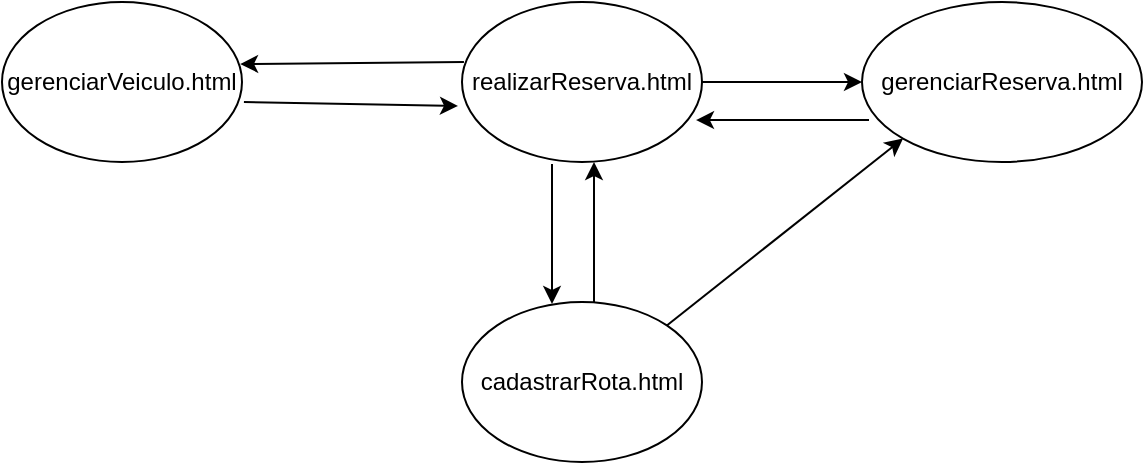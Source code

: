 <mxfile version="11.1.2" type="device"><diagram id="AeS87et_pguGFsTqjb57" name="Page-1"><mxGraphModel dx="942" dy="578" grid="1" gridSize="10" guides="1" tooltips="1" connect="1" arrows="1" fold="1" page="1" pageScale="1" pageWidth="827" pageHeight="1169" math="0" shadow="0"><root><mxCell id="0"/><mxCell id="1" parent="0"/><mxCell id="OmnCixiSesbtfTwuHMXk-1" value="gerenciarVeiculo.html" style="ellipse;whiteSpace=wrap;html=1;" vertex="1" parent="1"><mxGeometry x="50" y="80" width="120" height="80" as="geometry"/></mxCell><mxCell id="OmnCixiSesbtfTwuHMXk-2" value="realizarReserva.html" style="ellipse;whiteSpace=wrap;html=1;" vertex="1" parent="1"><mxGeometry x="280" y="80" width="120" height="80" as="geometry"/></mxCell><mxCell id="OmnCixiSesbtfTwuHMXk-3" value="gerenciarReserva.html" style="ellipse;whiteSpace=wrap;html=1;" vertex="1" parent="1"><mxGeometry x="480" y="80" width="140" height="80" as="geometry"/></mxCell><mxCell id="OmnCixiSesbtfTwuHMXk-4" value="" style="endArrow=classic;html=1;exitX=1.008;exitY=0.625;exitDx=0;exitDy=0;exitPerimeter=0;" edge="1" parent="1" source="OmnCixiSesbtfTwuHMXk-1"><mxGeometry width="50" height="50" relative="1" as="geometry"><mxPoint x="130" y="140" as="sourcePoint"/><mxPoint x="278" y="132" as="targetPoint"/></mxGeometry></mxCell><mxCell id="OmnCixiSesbtfTwuHMXk-5" value="" style="endArrow=classic;html=1;exitX=0.008;exitY=0.375;exitDx=0;exitDy=0;entryX=0.992;entryY=0.388;entryDx=0;entryDy=0;entryPerimeter=0;exitPerimeter=0;" edge="1" parent="1" source="OmnCixiSesbtfTwuHMXk-2" target="OmnCixiSesbtfTwuHMXk-1"><mxGeometry width="50" height="50" relative="1" as="geometry"><mxPoint x="190" y="190" as="sourcePoint"/><mxPoint x="240" y="140" as="targetPoint"/></mxGeometry></mxCell><mxCell id="OmnCixiSesbtfTwuHMXk-6" value="" style="endArrow=classic;html=1;exitX=1;exitY=0.5;exitDx=0;exitDy=0;entryX=0;entryY=0.5;entryDx=0;entryDy=0;" edge="1" parent="1" source="OmnCixiSesbtfTwuHMXk-2" target="OmnCixiSesbtfTwuHMXk-3"><mxGeometry width="50" height="50" relative="1" as="geometry"><mxPoint x="280" y="380" as="sourcePoint"/><mxPoint x="330" y="330" as="targetPoint"/></mxGeometry></mxCell><mxCell id="OmnCixiSesbtfTwuHMXk-7" value="" style="endArrow=classic;html=1;entryX=0.975;entryY=0.738;entryDx=0;entryDy=0;entryPerimeter=0;exitX=0.025;exitY=0.738;exitDx=0;exitDy=0;exitPerimeter=0;" edge="1" parent="1" source="OmnCixiSesbtfTwuHMXk-3" target="OmnCixiSesbtfTwuHMXk-2"><mxGeometry width="50" height="50" relative="1" as="geometry"><mxPoint x="280" y="380" as="sourcePoint"/><mxPoint x="330" y="330" as="targetPoint"/></mxGeometry></mxCell><mxCell id="OmnCixiSesbtfTwuHMXk-8" value="cadastrarRota.html" style="ellipse;whiteSpace=wrap;html=1;" vertex="1" parent="1"><mxGeometry x="280" y="230" width="120" height="80" as="geometry"/></mxCell><mxCell id="OmnCixiSesbtfTwuHMXk-9" value="" style="endArrow=classic;html=1;entryX=0.5;entryY=1;entryDx=0;entryDy=0;exitX=0.5;exitY=0;exitDx=0;exitDy=0;" edge="1" parent="1"><mxGeometry width="50" height="50" relative="1" as="geometry"><mxPoint x="346" y="230" as="sourcePoint"/><mxPoint x="346" y="160" as="targetPoint"/></mxGeometry></mxCell><mxCell id="OmnCixiSesbtfTwuHMXk-10" value="" style="endArrow=classic;html=1;entryX=0.275;entryY=0;entryDx=0;entryDy=0;entryPerimeter=0;exitX=0.275;exitY=1;exitDx=0;exitDy=0;exitPerimeter=0;" edge="1" parent="1"><mxGeometry width="50" height="50" relative="1" as="geometry"><mxPoint x="325" y="161" as="sourcePoint"/><mxPoint x="325" y="231" as="targetPoint"/></mxGeometry></mxCell><mxCell id="OmnCixiSesbtfTwuHMXk-11" value="" style="endArrow=classic;html=1;exitX=1;exitY=0;exitDx=0;exitDy=0;entryX=0;entryY=1;entryDx=0;entryDy=0;" edge="1" parent="1" source="OmnCixiSesbtfTwuHMXk-8" target="OmnCixiSesbtfTwuHMXk-3"><mxGeometry width="50" height="50" relative="1" as="geometry"><mxPoint x="500" y="270" as="sourcePoint"/><mxPoint x="524" y="280" as="targetPoint"/></mxGeometry></mxCell></root></mxGraphModel></diagram></mxfile>